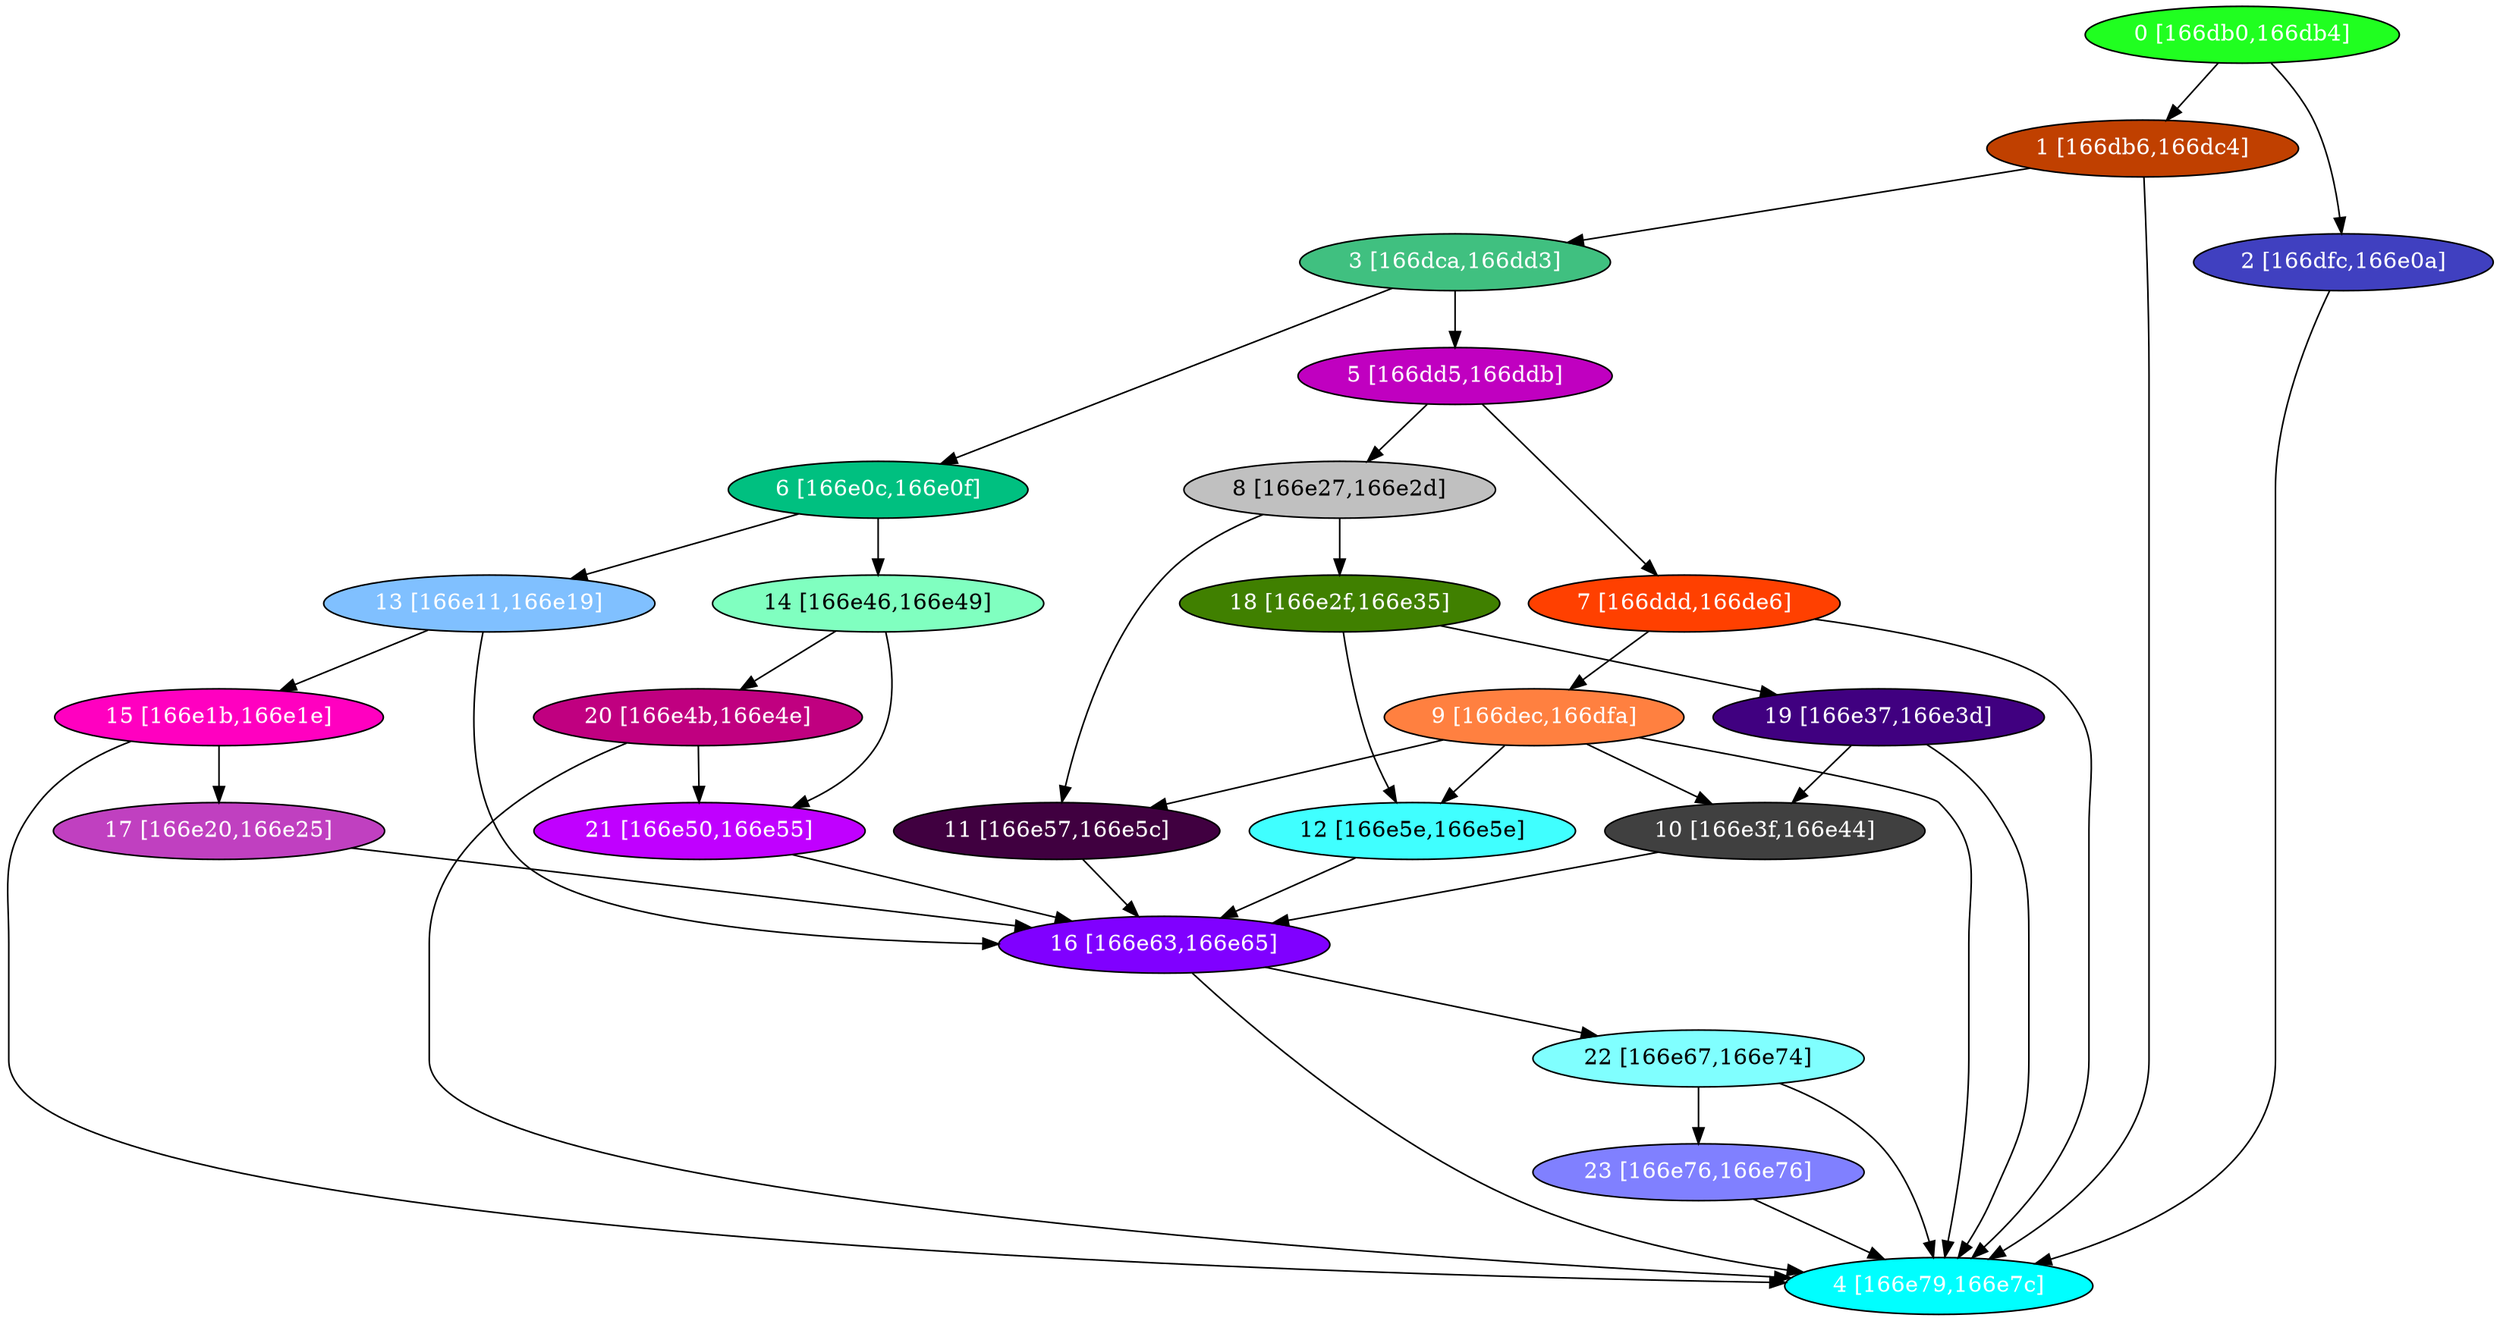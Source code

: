 diGraph libnss3{
	libnss3_0  [style=filled fillcolor="#20FF20" fontcolor="#ffffff" shape=oval label="0 [166db0,166db4]"]
	libnss3_1  [style=filled fillcolor="#C04000" fontcolor="#ffffff" shape=oval label="1 [166db6,166dc4]"]
	libnss3_2  [style=filled fillcolor="#4040C0" fontcolor="#ffffff" shape=oval label="2 [166dfc,166e0a]"]
	libnss3_3  [style=filled fillcolor="#40C080" fontcolor="#ffffff" shape=oval label="3 [166dca,166dd3]"]
	libnss3_4  [style=filled fillcolor="#00FFFF" fontcolor="#ffffff" shape=oval label="4 [166e79,166e7c]"]
	libnss3_5  [style=filled fillcolor="#C000C0" fontcolor="#ffffff" shape=oval label="5 [166dd5,166ddb]"]
	libnss3_6  [style=filled fillcolor="#00C080" fontcolor="#ffffff" shape=oval label="6 [166e0c,166e0f]"]
	libnss3_7  [style=filled fillcolor="#FF4000" fontcolor="#ffffff" shape=oval label="7 [166ddd,166de6]"]
	libnss3_8  [style=filled fillcolor="#C0C0C0" fontcolor="#000000" shape=oval label="8 [166e27,166e2d]"]
	libnss3_9  [style=filled fillcolor="#FF8040" fontcolor="#ffffff" shape=oval label="9 [166dec,166dfa]"]
	libnss3_a  [style=filled fillcolor="#404040" fontcolor="#ffffff" shape=oval label="10 [166e3f,166e44]"]
	libnss3_b  [style=filled fillcolor="#400040" fontcolor="#ffffff" shape=oval label="11 [166e57,166e5c]"]
	libnss3_c  [style=filled fillcolor="#40FFFF" fontcolor="#000000" shape=oval label="12 [166e5e,166e5e]"]
	libnss3_d  [style=filled fillcolor="#80C0FF" fontcolor="#ffffff" shape=oval label="13 [166e11,166e19]"]
	libnss3_e  [style=filled fillcolor="#80FFC0" fontcolor="#000000" shape=oval label="14 [166e46,166e49]"]
	libnss3_f  [style=filled fillcolor="#FF00C0" fontcolor="#ffffff" shape=oval label="15 [166e1b,166e1e]"]
	libnss3_10  [style=filled fillcolor="#8000FF" fontcolor="#ffffff" shape=oval label="16 [166e63,166e65]"]
	libnss3_11  [style=filled fillcolor="#C040C0" fontcolor="#ffffff" shape=oval label="17 [166e20,166e25]"]
	libnss3_12  [style=filled fillcolor="#408000" fontcolor="#ffffff" shape=oval label="18 [166e2f,166e35]"]
	libnss3_13  [style=filled fillcolor="#400080" fontcolor="#ffffff" shape=oval label="19 [166e37,166e3d]"]
	libnss3_14  [style=filled fillcolor="#C00080" fontcolor="#ffffff" shape=oval label="20 [166e4b,166e4e]"]
	libnss3_15  [style=filled fillcolor="#C000FF" fontcolor="#ffffff" shape=oval label="21 [166e50,166e55]"]
	libnss3_16  [style=filled fillcolor="#80FFFF" fontcolor="#000000" shape=oval label="22 [166e67,166e74]"]
	libnss3_17  [style=filled fillcolor="#8080FF" fontcolor="#ffffff" shape=oval label="23 [166e76,166e76]"]

	libnss3_0 -> libnss3_1
	libnss3_0 -> libnss3_2
	libnss3_1 -> libnss3_3
	libnss3_1 -> libnss3_4
	libnss3_2 -> libnss3_4
	libnss3_3 -> libnss3_5
	libnss3_3 -> libnss3_6
	libnss3_5 -> libnss3_7
	libnss3_5 -> libnss3_8
	libnss3_6 -> libnss3_d
	libnss3_6 -> libnss3_e
	libnss3_7 -> libnss3_4
	libnss3_7 -> libnss3_9
	libnss3_8 -> libnss3_b
	libnss3_8 -> libnss3_12
	libnss3_9 -> libnss3_4
	libnss3_9 -> libnss3_a
	libnss3_9 -> libnss3_b
	libnss3_9 -> libnss3_c
	libnss3_a -> libnss3_10
	libnss3_b -> libnss3_10
	libnss3_c -> libnss3_10
	libnss3_d -> libnss3_f
	libnss3_d -> libnss3_10
	libnss3_e -> libnss3_14
	libnss3_e -> libnss3_15
	libnss3_f -> libnss3_4
	libnss3_f -> libnss3_11
	libnss3_10 -> libnss3_4
	libnss3_10 -> libnss3_16
	libnss3_11 -> libnss3_10
	libnss3_12 -> libnss3_c
	libnss3_12 -> libnss3_13
	libnss3_13 -> libnss3_4
	libnss3_13 -> libnss3_a
	libnss3_14 -> libnss3_4
	libnss3_14 -> libnss3_15
	libnss3_15 -> libnss3_10
	libnss3_16 -> libnss3_4
	libnss3_16 -> libnss3_17
	libnss3_17 -> libnss3_4
}